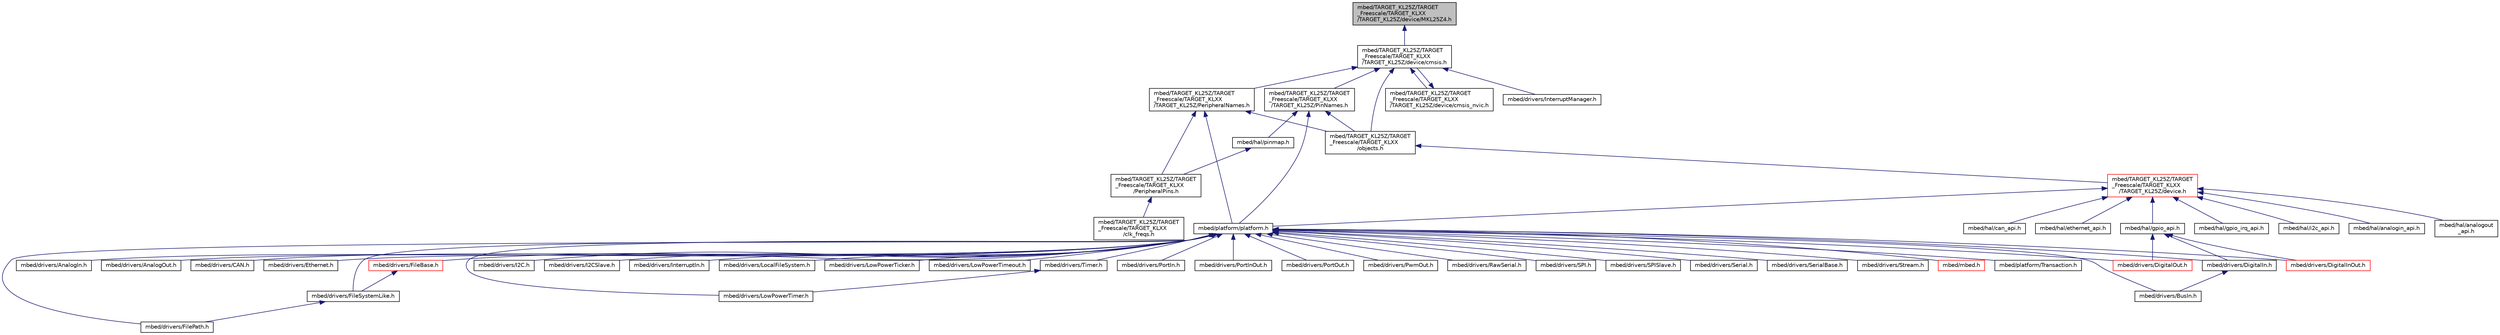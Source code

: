 digraph "mbed/TARGET_KL25Z/TARGET_Freescale/TARGET_KLXX/TARGET_KL25Z/device/MKL25Z4.h"
{
 // LATEX_PDF_SIZE
  edge [fontname="Helvetica",fontsize="10",labelfontname="Helvetica",labelfontsize="10"];
  node [fontname="Helvetica",fontsize="10",shape=record];
  Node1 [label="mbed/TARGET_KL25Z/TARGET\l_Freescale/TARGET_KLXX\l/TARGET_KL25Z/device/MKL25Z4.h",height=0.2,width=0.4,color="black", fillcolor="grey75", style="filled", fontcolor="black",tooltip="CMSIS Peripheral Access Layer for MKL25Z4."];
  Node1 -> Node2 [dir="back",color="midnightblue",fontsize="10",style="solid",fontname="Helvetica"];
  Node2 [label="mbed/TARGET_KL25Z/TARGET\l_Freescale/TARGET_KLXX\l/TARGET_KL25Z/device/cmsis.h",height=0.2,width=0.4,color="black", fillcolor="white", style="filled",URL="$cmsis_8h.html",tooltip=" "];
  Node2 -> Node3 [dir="back",color="midnightblue",fontsize="10",style="solid",fontname="Helvetica"];
  Node3 [label="mbed/TARGET_KL25Z/TARGET\l_Freescale/TARGET_KLXX\l/TARGET_KL25Z/PeripheralNames.h",height=0.2,width=0.4,color="black", fillcolor="white", style="filled",URL="$_peripheral_names_8h.html",tooltip=" "];
  Node3 -> Node4 [dir="back",color="midnightblue",fontsize="10",style="solid",fontname="Helvetica"];
  Node4 [label="mbed/TARGET_KL25Z/TARGET\l_Freescale/TARGET_KLXX\l/PeripheralPins.h",height=0.2,width=0.4,color="black", fillcolor="white", style="filled",URL="$_peripheral_pins_8h.html",tooltip=" "];
  Node4 -> Node5 [dir="back",color="midnightblue",fontsize="10",style="solid",fontname="Helvetica"];
  Node5 [label="mbed/TARGET_KL25Z/TARGET\l_Freescale/TARGET_KLXX\l/clk_freqs.h",height=0.2,width=0.4,color="black", fillcolor="white", style="filled",URL="$clk__freqs_8h.html",tooltip=" "];
  Node3 -> Node6 [dir="back",color="midnightblue",fontsize="10",style="solid",fontname="Helvetica"];
  Node6 [label="mbed/TARGET_KL25Z/TARGET\l_Freescale/TARGET_KLXX\l/objects.h",height=0.2,width=0.4,color="black", fillcolor="white", style="filled",URL="$objects_8h.html",tooltip=" "];
  Node6 -> Node7 [dir="back",color="midnightblue",fontsize="10",style="solid",fontname="Helvetica"];
  Node7 [label="mbed/TARGET_KL25Z/TARGET\l_Freescale/TARGET_KLXX\l/TARGET_KL25Z/device.h",height=0.2,width=0.4,color="red", fillcolor="white", style="filled",URL="$device_8h.html",tooltip=" "];
  Node7 -> Node8 [dir="back",color="midnightblue",fontsize="10",style="solid",fontname="Helvetica"];
  Node8 [label="mbed/hal/analogin_api.h",height=0.2,width=0.4,color="black", fillcolor="white", style="filled",URL="$analogin__api_8h.html",tooltip=" "];
  Node7 -> Node9 [dir="back",color="midnightblue",fontsize="10",style="solid",fontname="Helvetica"];
  Node9 [label="mbed/hal/analogout\l_api.h",height=0.2,width=0.4,color="black", fillcolor="white", style="filled",URL="$analogout__api_8h.html",tooltip=" "];
  Node7 -> Node10 [dir="back",color="midnightblue",fontsize="10",style="solid",fontname="Helvetica"];
  Node10 [label="mbed/hal/can_api.h",height=0.2,width=0.4,color="black", fillcolor="white", style="filled",URL="$can__api_8h.html",tooltip=" "];
  Node7 -> Node11 [dir="back",color="midnightblue",fontsize="10",style="solid",fontname="Helvetica"];
  Node11 [label="mbed/hal/ethernet_api.h",height=0.2,width=0.4,color="black", fillcolor="white", style="filled",URL="$ethernet__api_8h.html",tooltip=" "];
  Node7 -> Node12 [dir="back",color="midnightblue",fontsize="10",style="solid",fontname="Helvetica"];
  Node12 [label="mbed/hal/gpio_api.h",height=0.2,width=0.4,color="black", fillcolor="white", style="filled",URL="$gpio__api_8h.html",tooltip=" "];
  Node12 -> Node13 [dir="back",color="midnightblue",fontsize="10",style="solid",fontname="Helvetica"];
  Node13 [label="mbed/drivers/DigitalIn.h",height=0.2,width=0.4,color="black", fillcolor="white", style="filled",URL="$_digital_in_8h.html",tooltip=" "];
  Node13 -> Node14 [dir="back",color="midnightblue",fontsize="10",style="solid",fontname="Helvetica"];
  Node14 [label="mbed/drivers/BusIn.h",height=0.2,width=0.4,color="black", fillcolor="white", style="filled",URL="$_bus_in_8h.html",tooltip=" "];
  Node12 -> Node15 [dir="back",color="midnightblue",fontsize="10",style="solid",fontname="Helvetica"];
  Node15 [label="mbed/drivers/DigitalInOut.h",height=0.2,width=0.4,color="red", fillcolor="white", style="filled",URL="$_digital_in_out_8h.html",tooltip=" "];
  Node12 -> Node17 [dir="back",color="midnightblue",fontsize="10",style="solid",fontname="Helvetica"];
  Node17 [label="mbed/drivers/DigitalOut.h",height=0.2,width=0.4,color="red", fillcolor="white", style="filled",URL="$_digital_out_8h.html",tooltip=" "];
  Node7 -> Node19 [dir="back",color="midnightblue",fontsize="10",style="solid",fontname="Helvetica"];
  Node19 [label="mbed/hal/gpio_irq_api.h",height=0.2,width=0.4,color="black", fillcolor="white", style="filled",URL="$gpio__irq__api_8h.html",tooltip=" "];
  Node7 -> Node20 [dir="back",color="midnightblue",fontsize="10",style="solid",fontname="Helvetica"];
  Node20 [label="mbed/hal/i2c_api.h",height=0.2,width=0.4,color="black", fillcolor="white", style="filled",URL="$i2c__api_8h.html",tooltip=" "];
  Node7 -> Node39 [dir="back",color="midnightblue",fontsize="10",style="solid",fontname="Helvetica"];
  Node39 [label="mbed/platform/platform.h",height=0.2,width=0.4,color="black", fillcolor="white", style="filled",URL="$platform_8h.html",tooltip=" "];
  Node39 -> Node40 [dir="back",color="midnightblue",fontsize="10",style="solid",fontname="Helvetica"];
  Node40 [label="mbed/drivers/AnalogIn.h",height=0.2,width=0.4,color="black", fillcolor="white", style="filled",URL="$_analog_in_8h.html",tooltip=" "];
  Node39 -> Node41 [dir="back",color="midnightblue",fontsize="10",style="solid",fontname="Helvetica"];
  Node41 [label="mbed/drivers/AnalogOut.h",height=0.2,width=0.4,color="black", fillcolor="white", style="filled",URL="$_analog_out_8h.html",tooltip=" "];
  Node39 -> Node14 [dir="back",color="midnightblue",fontsize="10",style="solid",fontname="Helvetica"];
  Node39 -> Node42 [dir="back",color="midnightblue",fontsize="10",style="solid",fontname="Helvetica"];
  Node42 [label="mbed/drivers/CAN.h",height=0.2,width=0.4,color="black", fillcolor="white", style="filled",URL="$_c_a_n_8h.html",tooltip=" "];
  Node39 -> Node13 [dir="back",color="midnightblue",fontsize="10",style="solid",fontname="Helvetica"];
  Node39 -> Node15 [dir="back",color="midnightblue",fontsize="10",style="solid",fontname="Helvetica"];
  Node39 -> Node17 [dir="back",color="midnightblue",fontsize="10",style="solid",fontname="Helvetica"];
  Node39 -> Node43 [dir="back",color="midnightblue",fontsize="10",style="solid",fontname="Helvetica"];
  Node43 [label="mbed/drivers/Ethernet.h",height=0.2,width=0.4,color="black", fillcolor="white", style="filled",URL="$_ethernet_8h.html",tooltip=" "];
  Node39 -> Node44 [dir="back",color="midnightblue",fontsize="10",style="solid",fontname="Helvetica"];
  Node44 [label="mbed/drivers/FileBase.h",height=0.2,width=0.4,color="red", fillcolor="white", style="filled",URL="$_file_base_8h.html",tooltip=" "];
  Node44 -> Node48 [dir="back",color="midnightblue",fontsize="10",style="solid",fontname="Helvetica"];
  Node48 [label="mbed/drivers/FileSystemLike.h",height=0.2,width=0.4,color="black", fillcolor="white", style="filled",URL="$_file_system_like_8h.html",tooltip=" "];
  Node48 -> Node46 [dir="back",color="midnightblue",fontsize="10",style="solid",fontname="Helvetica"];
  Node46 [label="mbed/drivers/FilePath.h",height=0.2,width=0.4,color="black", fillcolor="white", style="filled",URL="$_file_path_8h.html",tooltip=" "];
  Node39 -> Node46 [dir="back",color="midnightblue",fontsize="10",style="solid",fontname="Helvetica"];
  Node39 -> Node48 [dir="back",color="midnightblue",fontsize="10",style="solid",fontname="Helvetica"];
  Node39 -> Node49 [dir="back",color="midnightblue",fontsize="10",style="solid",fontname="Helvetica"];
  Node49 [label="mbed/drivers/I2C.h",height=0.2,width=0.4,color="black", fillcolor="white", style="filled",URL="$_i2_c_8h.html",tooltip=" "];
  Node39 -> Node50 [dir="back",color="midnightblue",fontsize="10",style="solid",fontname="Helvetica"];
  Node50 [label="mbed/drivers/I2CSlave.h",height=0.2,width=0.4,color="black", fillcolor="white", style="filled",URL="$_i2_c_slave_8h.html",tooltip=" "];
  Node39 -> Node51 [dir="back",color="midnightblue",fontsize="10",style="solid",fontname="Helvetica"];
  Node51 [label="mbed/drivers/InterruptIn.h",height=0.2,width=0.4,color="black", fillcolor="white", style="filled",URL="$_interrupt_in_8h.html",tooltip=" "];
  Node39 -> Node52 [dir="back",color="midnightblue",fontsize="10",style="solid",fontname="Helvetica"];
  Node52 [label="mbed/drivers/LocalFileSystem.h",height=0.2,width=0.4,color="black", fillcolor="white", style="filled",URL="$_local_file_system_8h.html",tooltip=" "];
  Node39 -> Node33 [dir="back",color="midnightblue",fontsize="10",style="solid",fontname="Helvetica"];
  Node33 [label="mbed/drivers/LowPowerTicker.h",height=0.2,width=0.4,color="black", fillcolor="white", style="filled",URL="$_low_power_ticker_8h.html",tooltip=" "];
  Node39 -> Node53 [dir="back",color="midnightblue",fontsize="10",style="solid",fontname="Helvetica"];
  Node53 [label="mbed/drivers/LowPowerTimeout.h",height=0.2,width=0.4,color="black", fillcolor="white", style="filled",URL="$_low_power_timeout_8h.html",tooltip=" "];
  Node39 -> Node30 [dir="back",color="midnightblue",fontsize="10",style="solid",fontname="Helvetica"];
  Node30 [label="mbed/drivers/LowPowerTimer.h",height=0.2,width=0.4,color="black", fillcolor="white", style="filled",URL="$_low_power_timer_8h.html",tooltip=" "];
  Node39 -> Node54 [dir="back",color="midnightblue",fontsize="10",style="solid",fontname="Helvetica"];
  Node54 [label="mbed/drivers/PortIn.h",height=0.2,width=0.4,color="black", fillcolor="white", style="filled",URL="$_port_in_8h.html",tooltip=" "];
  Node39 -> Node55 [dir="back",color="midnightblue",fontsize="10",style="solid",fontname="Helvetica"];
  Node55 [label="mbed/drivers/PortInOut.h",height=0.2,width=0.4,color="black", fillcolor="white", style="filled",URL="$_port_in_out_8h.html",tooltip=" "];
  Node39 -> Node56 [dir="back",color="midnightblue",fontsize="10",style="solid",fontname="Helvetica"];
  Node56 [label="mbed/drivers/PortOut.h",height=0.2,width=0.4,color="black", fillcolor="white", style="filled",URL="$_port_out_8h.html",tooltip=" "];
  Node39 -> Node57 [dir="back",color="midnightblue",fontsize="10",style="solid",fontname="Helvetica"];
  Node57 [label="mbed/drivers/PwmOut.h",height=0.2,width=0.4,color="black", fillcolor="white", style="filled",URL="$_pwm_out_8h.html",tooltip=" "];
  Node39 -> Node58 [dir="back",color="midnightblue",fontsize="10",style="solid",fontname="Helvetica"];
  Node58 [label="mbed/drivers/RawSerial.h",height=0.2,width=0.4,color="black", fillcolor="white", style="filled",URL="$_raw_serial_8h.html",tooltip=" "];
  Node39 -> Node59 [dir="back",color="midnightblue",fontsize="10",style="solid",fontname="Helvetica"];
  Node59 [label="mbed/drivers/SPI.h",height=0.2,width=0.4,color="black", fillcolor="white", style="filled",URL="$_s_p_i_8h.html",tooltip=" "];
  Node39 -> Node60 [dir="back",color="midnightblue",fontsize="10",style="solid",fontname="Helvetica"];
  Node60 [label="mbed/drivers/SPISlave.h",height=0.2,width=0.4,color="black", fillcolor="white", style="filled",URL="$_s_p_i_slave_8h.html",tooltip=" "];
  Node39 -> Node61 [dir="back",color="midnightblue",fontsize="10",style="solid",fontname="Helvetica"];
  Node61 [label="mbed/drivers/Serial.h",height=0.2,width=0.4,color="black", fillcolor="white", style="filled",URL="$_serial_8h.html",tooltip=" "];
  Node39 -> Node62 [dir="back",color="midnightblue",fontsize="10",style="solid",fontname="Helvetica"];
  Node62 [label="mbed/drivers/SerialBase.h",height=0.2,width=0.4,color="black", fillcolor="white", style="filled",URL="$_serial_base_8h.html",tooltip=" "];
  Node39 -> Node47 [dir="back",color="midnightblue",fontsize="10",style="solid",fontname="Helvetica"];
  Node47 [label="mbed/drivers/Stream.h",height=0.2,width=0.4,color="black", fillcolor="white", style="filled",URL="$_stream_8h.html",tooltip=" "];
  Node39 -> Node29 [dir="back",color="midnightblue",fontsize="10",style="solid",fontname="Helvetica"];
  Node29 [label="mbed/drivers/Timer.h",height=0.2,width=0.4,color="black", fillcolor="white", style="filled",URL="$_timer_8h.html",tooltip=" "];
  Node29 -> Node30 [dir="back",color="midnightblue",fontsize="10",style="solid",fontname="Helvetica"];
  Node39 -> Node63 [dir="back",color="midnightblue",fontsize="10",style="solid",fontname="Helvetica"];
  Node63 [label="mbed/mbed.h",height=0.2,width=0.4,color="red", fillcolor="white", style="filled",URL="$mbed_8h.html",tooltip=" "];
  Node39 -> Node68 [dir="back",color="midnightblue",fontsize="10",style="solid",fontname="Helvetica"];
  Node68 [label="mbed/platform/Transaction.h",height=0.2,width=0.4,color="black", fillcolor="white", style="filled",URL="$_transaction_8h.html",tooltip=" "];
  Node3 -> Node39 [dir="back",color="midnightblue",fontsize="10",style="solid",fontname="Helvetica"];
  Node2 -> Node70 [dir="back",color="midnightblue",fontsize="10",style="solid",fontname="Helvetica"];
  Node70 [label="mbed/TARGET_KL25Z/TARGET\l_Freescale/TARGET_KLXX\l/TARGET_KL25Z/PinNames.h",height=0.2,width=0.4,color="black", fillcolor="white", style="filled",URL="$_pin_names_8h.html",tooltip=" "];
  Node70 -> Node6 [dir="back",color="midnightblue",fontsize="10",style="solid",fontname="Helvetica"];
  Node70 -> Node71 [dir="back",color="midnightblue",fontsize="10",style="solid",fontname="Helvetica"];
  Node71 [label="mbed/hal/pinmap.h",height=0.2,width=0.4,color="black", fillcolor="white", style="filled",URL="$pinmap_8h.html",tooltip=" "];
  Node71 -> Node4 [dir="back",color="midnightblue",fontsize="10",style="solid",fontname="Helvetica"];
  Node70 -> Node39 [dir="back",color="midnightblue",fontsize="10",style="solid",fontname="Helvetica"];
  Node2 -> Node72 [dir="back",color="midnightblue",fontsize="10",style="solid",fontname="Helvetica"];
  Node72 [label="mbed/TARGET_KL25Z/TARGET\l_Freescale/TARGET_KLXX\l/TARGET_KL25Z/device/cmsis_nvic.h",height=0.2,width=0.4,color="black", fillcolor="white", style="filled",URL="$cmsis__nvic_8h.html",tooltip=" "];
  Node72 -> Node2 [dir="back",color="midnightblue",fontsize="10",style="solid",fontname="Helvetica"];
  Node2 -> Node6 [dir="back",color="midnightblue",fontsize="10",style="solid",fontname="Helvetica"];
  Node2 -> Node73 [dir="back",color="midnightblue",fontsize="10",style="solid",fontname="Helvetica"];
  Node73 [label="mbed/drivers/InterruptManager.h",height=0.2,width=0.4,color="black", fillcolor="white", style="filled",URL="$_interrupt_manager_8h.html",tooltip=" "];
}
